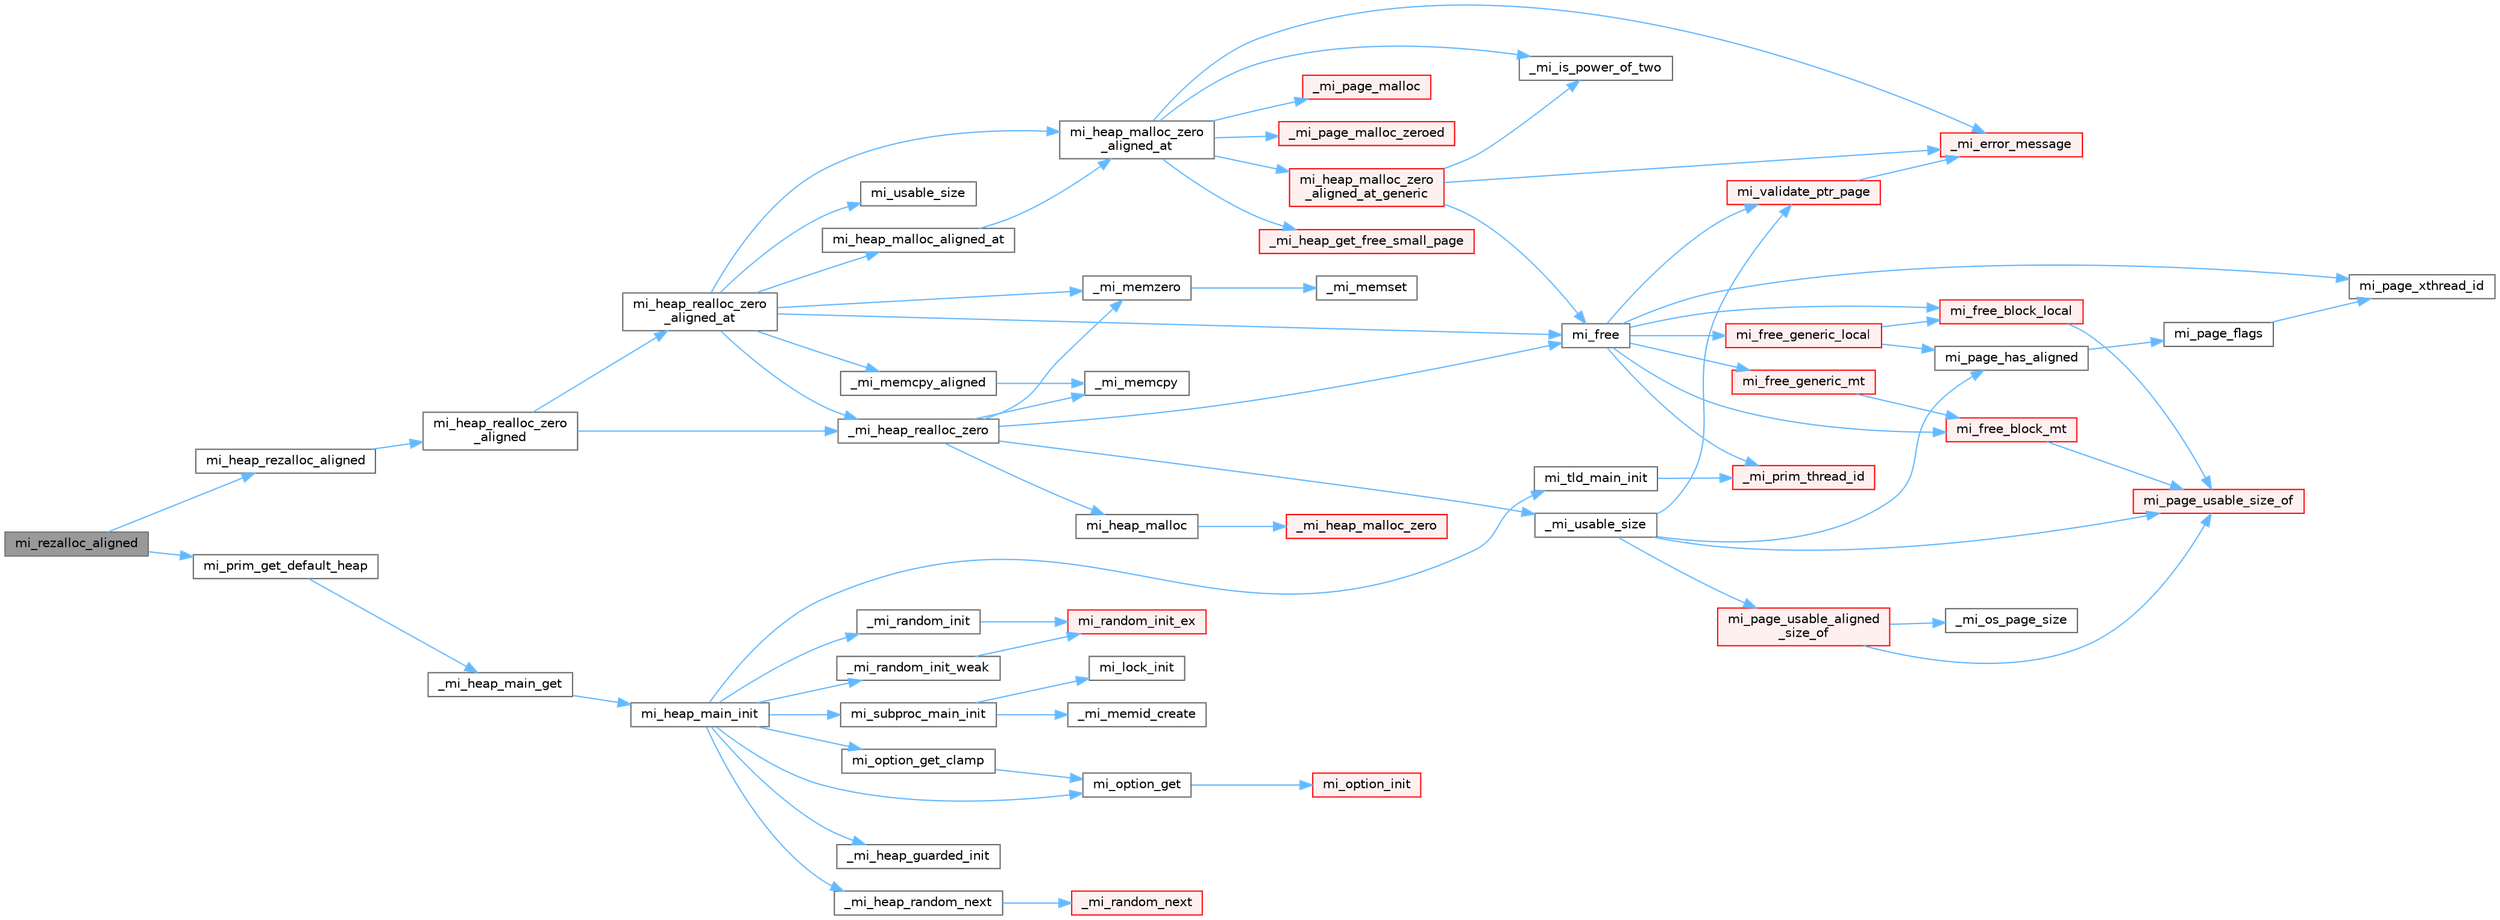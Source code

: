 digraph "mi_rezalloc_aligned"
{
 // LATEX_PDF_SIZE
  bgcolor="transparent";
  edge [fontname=Helvetica,fontsize=10,labelfontname=Helvetica,labelfontsize=10];
  node [fontname=Helvetica,fontsize=10,shape=box,height=0.2,width=0.4];
  rankdir="LR";
  Node1 [id="Node000001",label="mi_rezalloc_aligned",height=0.2,width=0.4,color="gray40", fillcolor="grey60", style="filled", fontcolor="black",tooltip=" "];
  Node1 -> Node2 [id="edge70_Node000001_Node000002",color="steelblue1",style="solid",tooltip=" "];
  Node2 [id="Node000002",label="mi_heap_rezalloc_aligned",height=0.2,width=0.4,color="grey40", fillcolor="white", style="filled",URL="$group__zeroinit.html#ga5129f6dc46ee1613d918820a8a0533a7",tooltip=" "];
  Node2 -> Node3 [id="edge71_Node000002_Node000003",color="steelblue1",style="solid",tooltip=" "];
  Node3 [id="Node000003",label="mi_heap_realloc_zero\l_aligned",height=0.2,width=0.4,color="grey40", fillcolor="white", style="filled",URL="$alloc-aligned_8c.html#a81c84c48c50ef87aef64267e1dfaee6d",tooltip=" "];
  Node3 -> Node4 [id="edge72_Node000003_Node000004",color="steelblue1",style="solid",tooltip=" "];
  Node4 [id="Node000004",label="_mi_heap_realloc_zero",height=0.2,width=0.4,color="grey40", fillcolor="white", style="filled",URL="$alloc_8c.html#aa0a502a8b4b3af96fbc3bc6a0cf2e092",tooltip=" "];
  Node4 -> Node5 [id="edge73_Node000004_Node000005",color="steelblue1",style="solid",tooltip=" "];
  Node5 [id="Node000005",label="_mi_memcpy",height=0.2,width=0.4,color="grey40", fillcolor="white", style="filled",URL="$_e_a_s_t_l_2packages_2mimalloc_2include_2mimalloc_2internal_8h.html#aced8405f24c39af46117066bb1633924",tooltip=" "];
  Node4 -> Node6 [id="edge74_Node000004_Node000006",color="steelblue1",style="solid",tooltip=" "];
  Node6 [id="Node000006",label="_mi_memzero",height=0.2,width=0.4,color="grey40", fillcolor="white", style="filled",URL="$_e_a_s_t_l_2packages_2mimalloc_2include_2mimalloc_2internal_8h.html#a621a19b2339e1a1d23f8bc1a96eb3b54",tooltip=" "];
  Node6 -> Node7 [id="edge75_Node000006_Node000007",color="steelblue1",style="solid",tooltip=" "];
  Node7 [id="Node000007",label="_mi_memset",height=0.2,width=0.4,color="grey40", fillcolor="white", style="filled",URL="$_e_a_s_t_l_2packages_2mimalloc_2include_2mimalloc_2internal_8h.html#ae042f084f894809035813d45e3c43561",tooltip=" "];
  Node4 -> Node8 [id="edge76_Node000004_Node000008",color="steelblue1",style="solid",tooltip=" "];
  Node8 [id="Node000008",label="_mi_usable_size",height=0.2,width=0.4,color="grey40", fillcolor="white", style="filled",URL="$free_8c.html#ad2304b1ed3a49b8c20e550c060d5627d",tooltip=" "];
  Node8 -> Node9 [id="edge77_Node000008_Node000009",color="steelblue1",style="solid",tooltip=" "];
  Node9 [id="Node000009",label="mi_page_has_aligned",height=0.2,width=0.4,color="grey40", fillcolor="white", style="filled",URL="$_e_a_s_t_l_2packages_2mimalloc_2include_2mimalloc_2internal_8h.html#ae0b5641b1e2fabf59c84685e08520852",tooltip=" "];
  Node9 -> Node10 [id="edge78_Node000009_Node000010",color="steelblue1",style="solid",tooltip=" "];
  Node10 [id="Node000010",label="mi_page_flags",height=0.2,width=0.4,color="grey40", fillcolor="white", style="filled",URL="$_e_a_s_t_l_2packages_2mimalloc_2include_2mimalloc_2internal_8h.html#a3d26e50ecf7ae2045d2a6dc69c3c30c8",tooltip=" "];
  Node10 -> Node11 [id="edge79_Node000010_Node000011",color="steelblue1",style="solid",tooltip=" "];
  Node11 [id="Node000011",label="mi_page_xthread_id",height=0.2,width=0.4,color="grey40", fillcolor="white", style="filled",URL="$_e_a_s_t_l_2packages_2mimalloc_2include_2mimalloc_2internal_8h.html#af15a53be4fb9aa00af3c25632b1b1dac",tooltip=" "];
  Node8 -> Node12 [id="edge80_Node000008_Node000012",color="steelblue1",style="solid",tooltip=" "];
  Node12 [id="Node000012",label="mi_page_usable_aligned\l_size_of",height=0.2,width=0.4,color="red", fillcolor="#FFF0F0", style="filled",URL="$free_8c.html#a85c1b5ab3965f4a581f194aa06d0cf45",tooltip=" "];
  Node12 -> Node13 [id="edge81_Node000012_Node000013",color="steelblue1",style="solid",tooltip=" "];
  Node13 [id="Node000013",label="_mi_os_page_size",height=0.2,width=0.4,color="grey40", fillcolor="white", style="filled",URL="$os_8c.html#a723e4c95209d4c6282b53317473e83d5",tooltip=" "];
  Node12 -> Node17 [id="edge82_Node000012_Node000017",color="steelblue1",style="solid",tooltip=" "];
  Node17 [id="Node000017",label="mi_page_usable_size_of",height=0.2,width=0.4,color="red", fillcolor="#FFF0F0", style="filled",URL="$free_8c.html#a26335e66b160c5319806a2e33f7b70e7",tooltip=" "];
  Node8 -> Node17 [id="edge83_Node000008_Node000017",color="steelblue1",style="solid",tooltip=" "];
  Node8 -> Node19 [id="edge84_Node000008_Node000019",color="steelblue1",style="solid",tooltip=" "];
  Node19 [id="Node000019",label="mi_validate_ptr_page",height=0.2,width=0.4,color="red", fillcolor="#FFF0F0", style="filled",URL="$free_8c.html#a3c325fa47ff6342dca1b913607844b93",tooltip=" "];
  Node19 -> Node20 [id="edge85_Node000019_Node000020",color="steelblue1",style="solid",tooltip=" "];
  Node20 [id="Node000020",label="_mi_error_message",height=0.2,width=0.4,color="red", fillcolor="#FFF0F0", style="filled",URL="$options_8c.html#a2bebc073bcaac71658e57bb260c2e426",tooltip=" "];
  Node4 -> Node64 [id="edge86_Node000004_Node000064",color="steelblue1",style="solid",tooltip=" "];
  Node64 [id="Node000064",label="mi_free",height=0.2,width=0.4,color="grey40", fillcolor="white", style="filled",URL="$group__malloc.html#gaf2c7b89c327d1f60f59e68b9ea644d95",tooltip=" "];
  Node64 -> Node39 [id="edge87_Node000064_Node000039",color="steelblue1",style="solid",tooltip=" "];
  Node39 [id="Node000039",label="_mi_prim_thread_id",height=0.2,width=0.4,color="red", fillcolor="#FFF0F0", style="filled",URL="$prim_8h.html#a3875c92cbb791d0a7c69bc1fd2df6804",tooltip=" "];
  Node64 -> Node65 [id="edge88_Node000064_Node000065",color="steelblue1",style="solid",tooltip=" "];
  Node65 [id="Node000065",label="mi_free_block_local",height=0.2,width=0.4,color="red", fillcolor="#FFF0F0", style="filled",URL="$free_8c.html#a4ea336aeb08fb4786186f6087a751d3c",tooltip=" "];
  Node65 -> Node17 [id="edge89_Node000065_Node000017",color="steelblue1",style="solid",tooltip=" "];
  Node64 -> Node267 [id="edge90_Node000064_Node000267",color="steelblue1",style="solid",tooltip=" "];
  Node267 [id="Node000267",label="mi_free_block_mt",height=0.2,width=0.4,color="red", fillcolor="#FFF0F0", style="filled",URL="$free_8c.html#af5ffcf95b8bfc34e499ae3b203e72475",tooltip=" "];
  Node267 -> Node17 [id="edge91_Node000267_Node000017",color="steelblue1",style="solid",tooltip=" "];
  Node64 -> Node330 [id="edge92_Node000064_Node000330",color="steelblue1",style="solid",tooltip=" "];
  Node330 [id="Node000330",label="mi_free_generic_local",height=0.2,width=0.4,color="red", fillcolor="#FFF0F0", style="filled",URL="$free_8c.html#a2e61936ec89160d051a72f0d1f95424f",tooltip=" "];
  Node330 -> Node65 [id="edge93_Node000330_Node000065",color="steelblue1",style="solid",tooltip=" "];
  Node330 -> Node9 [id="edge94_Node000330_Node000009",color="steelblue1",style="solid",tooltip=" "];
  Node64 -> Node332 [id="edge95_Node000064_Node000332",color="steelblue1",style="solid",tooltip=" "];
  Node332 [id="Node000332",label="mi_free_generic_mt",height=0.2,width=0.4,color="red", fillcolor="#FFF0F0", style="filled",URL="$free_8c.html#acc3316883c1cf74f78cb41e5d1b46ced",tooltip=" "];
  Node332 -> Node267 [id="edge96_Node000332_Node000267",color="steelblue1",style="solid",tooltip=" "];
  Node64 -> Node11 [id="edge97_Node000064_Node000011",color="steelblue1",style="solid",tooltip=" "];
  Node64 -> Node19 [id="edge98_Node000064_Node000019",color="steelblue1",style="solid",tooltip=" "];
  Node4 -> Node333 [id="edge99_Node000004_Node000333",color="steelblue1",style="solid",tooltip=" "];
  Node333 [id="Node000333",label="mi_heap_malloc",height=0.2,width=0.4,color="grey40", fillcolor="white", style="filled",URL="$group__heap.html#gab374e206c7034e0d899fb934e4f4a863",tooltip=" "];
  Node333 -> Node334 [id="edge100_Node000333_Node000334",color="steelblue1",style="solid",tooltip=" "];
  Node334 [id="Node000334",label="_mi_heap_malloc_zero",height=0.2,width=0.4,color="red", fillcolor="#FFF0F0", style="filled",URL="$alloc_8c.html#a4f6dd9bc8d4e47e98566ee77883d703e",tooltip=" "];
  Node3 -> Node486 [id="edge101_Node000003_Node000486",color="steelblue1",style="solid",tooltip=" "];
  Node486 [id="Node000486",label="mi_heap_realloc_zero\l_aligned_at",height=0.2,width=0.4,color="grey40", fillcolor="white", style="filled",URL="$alloc-aligned_8c.html#a1c31e7f7df144e6496e627272467f8cf",tooltip=" "];
  Node486 -> Node4 [id="edge102_Node000486_Node000004",color="steelblue1",style="solid",tooltip=" "];
  Node486 -> Node445 [id="edge103_Node000486_Node000445",color="steelblue1",style="solid",tooltip=" "];
  Node445 [id="Node000445",label="_mi_memcpy_aligned",height=0.2,width=0.4,color="grey40", fillcolor="white", style="filled",URL="$_e_a_s_t_l_2packages_2mimalloc_2include_2mimalloc_2internal_8h.html#a4dbcd4c6bee50fa4a3fb4b5e2a8d1438",tooltip=" "];
  Node445 -> Node5 [id="edge104_Node000445_Node000005",color="steelblue1",style="solid",tooltip=" "];
  Node486 -> Node6 [id="edge105_Node000486_Node000006",color="steelblue1",style="solid",tooltip=" "];
  Node486 -> Node64 [id="edge106_Node000486_Node000064",color="steelblue1",style="solid",tooltip=" "];
  Node486 -> Node487 [id="edge107_Node000486_Node000487",color="steelblue1",style="solid",tooltip=" "];
  Node487 [id="Node000487",label="mi_heap_malloc_aligned_at",height=0.2,width=0.4,color="grey40", fillcolor="white", style="filled",URL="$group__heap.html#gae7ffc045c3996497a7f3a5f6fe7b8aaa",tooltip=" "];
  Node487 -> Node488 [id="edge108_Node000487_Node000488",color="steelblue1",style="solid",tooltip=" "];
  Node488 [id="Node000488",label="mi_heap_malloc_zero\l_aligned_at",height=0.2,width=0.4,color="grey40", fillcolor="white", style="filled",URL="$alloc-aligned_8c.html#a5a91c01df4ee03f2157157434e535648",tooltip=" "];
  Node488 -> Node20 [id="edge109_Node000488_Node000020",color="steelblue1",style="solid",tooltip=" "];
  Node488 -> Node484 [id="edge110_Node000488_Node000484",color="steelblue1",style="solid",tooltip=" "];
  Node484 [id="Node000484",label="_mi_heap_get_free_small_page",height=0.2,width=0.4,color="red", fillcolor="#FFF0F0", style="filled",URL="$_e_a_s_t_l_2packages_2mimalloc_2include_2mimalloc_2internal_8h.html#a5ab9d8fb17d6213eb9789008e8d69ac1",tooltip=" "];
  Node488 -> Node210 [id="edge111_Node000488_Node000210",color="steelblue1",style="solid",tooltip=" "];
  Node210 [id="Node000210",label="_mi_is_power_of_two",height=0.2,width=0.4,color="grey40", fillcolor="white", style="filled",URL="$_e_a_s_t_l_2packages_2mimalloc_2include_2mimalloc_2internal_8h.html#ac46068515202fb9642f6b2610836bd82",tooltip=" "];
  Node488 -> Node338 [id="edge112_Node000488_Node000338",color="steelblue1",style="solid",tooltip=" "];
  Node338 [id="Node000338",label="_mi_page_malloc",height=0.2,width=0.4,color="red", fillcolor="#FFF0F0", style="filled",URL="$alloc_8c.html#a97c32575c2b27f4dc75af2429c45819d",tooltip=" "];
  Node488 -> Node489 [id="edge113_Node000488_Node000489",color="steelblue1",style="solid",tooltip=" "];
  Node489 [id="Node000489",label="_mi_page_malloc_zeroed",height=0.2,width=0.4,color="red", fillcolor="#FFF0F0", style="filled",URL="$alloc_8c.html#adfd7ea63bc22fb012fb1b5ddcb0253d9",tooltip=" "];
  Node488 -> Node490 [id="edge114_Node000488_Node000490",color="steelblue1",style="solid",tooltip=" "];
  Node490 [id="Node000490",label="mi_heap_malloc_zero\l_aligned_at_generic",height=0.2,width=0.4,color="red", fillcolor="#FFF0F0", style="filled",URL="$alloc-aligned_8c.html#af2d93c20264f100910f38ae10bd6e9d8",tooltip=" "];
  Node490 -> Node20 [id="edge115_Node000490_Node000020",color="steelblue1",style="solid",tooltip=" "];
  Node490 -> Node210 [id="edge116_Node000490_Node000210",color="steelblue1",style="solid",tooltip=" "];
  Node490 -> Node64 [id="edge117_Node000490_Node000064",color="steelblue1",style="solid",tooltip=" "];
  Node486 -> Node488 [id="edge118_Node000486_Node000488",color="steelblue1",style="solid",tooltip=" "];
  Node486 -> Node485 [id="edge119_Node000486_Node000485",color="steelblue1",style="solid",tooltip=" "];
  Node485 [id="Node000485",label="mi_usable_size",height=0.2,width=0.4,color="grey40", fillcolor="white", style="filled",URL="$group__extended.html#ga089c859d9eddc5f9b4bd946cd53cebee",tooltip=" "];
  Node1 -> Node277 [id="edge120_Node000001_Node000277",color="steelblue1",style="solid",tooltip=" "];
  Node277 [id="Node000277",label="mi_prim_get_default_heap",height=0.2,width=0.4,color="grey40", fillcolor="white", style="filled",URL="$prim_8h.html#a986e62564728229db3ccecbd6e97fd98",tooltip=" "];
  Node277 -> Node278 [id="edge121_Node000277_Node000278",color="steelblue1",style="solid",tooltip=" "];
  Node278 [id="Node000278",label="_mi_heap_main_get",height=0.2,width=0.4,color="grey40", fillcolor="white", style="filled",URL="$_e_a_s_t_l_2packages_2mimalloc_2src_2init_8c.html#a1feeb4148fb048caf23361152895a55c",tooltip=" "];
  Node278 -> Node279 [id="edge122_Node000278_Node000279",color="steelblue1",style="solid",tooltip=" "];
  Node279 [id="Node000279",label="mi_heap_main_init",height=0.2,width=0.4,color="grey40", fillcolor="white", style="filled",URL="$_e_a_s_t_l_2packages_2mimalloc_2src_2init_8c.html#a5d8b12ae7942ecf3eb4e8ffd313a263a",tooltip=" "];
  Node279 -> Node280 [id="edge123_Node000279_Node000280",color="steelblue1",style="solid",tooltip=" "];
  Node280 [id="Node000280",label="_mi_heap_guarded_init",height=0.2,width=0.4,color="grey40", fillcolor="white", style="filled",URL="$_e_a_s_t_l_2packages_2mimalloc_2src_2init_8c.html#a70e3672a1e08dcb5e7e311d403693394",tooltip=" "];
  Node279 -> Node281 [id="edge124_Node000279_Node000281",color="steelblue1",style="solid",tooltip=" "];
  Node281 [id="Node000281",label="_mi_heap_random_next",height=0.2,width=0.4,color="grey40", fillcolor="white", style="filled",URL="$heap_8c.html#a68ddb5f2c595ea9d4e8d450342b4713c",tooltip=" "];
  Node281 -> Node282 [id="edge125_Node000281_Node000282",color="steelblue1",style="solid",tooltip=" "];
  Node282 [id="Node000282",label="_mi_random_next",height=0.2,width=0.4,color="red", fillcolor="#FFF0F0", style="filled",URL="$random_8c.html#ae7c0ab020aad85edd43240680cc4f76e",tooltip=" "];
  Node279 -> Node287 [id="edge126_Node000279_Node000287",color="steelblue1",style="solid",tooltip=" "];
  Node287 [id="Node000287",label="_mi_random_init",height=0.2,width=0.4,color="grey40", fillcolor="white", style="filled",URL="$random_8c.html#aca9dc8a900f1b727e326063778b2eee1",tooltip=" "];
  Node287 -> Node288 [id="edge127_Node000287_Node000288",color="steelblue1",style="solid",tooltip=" "];
  Node288 [id="Node000288",label="mi_random_init_ex",height=0.2,width=0.4,color="red", fillcolor="#FFF0F0", style="filled",URL="$random_8c.html#ab23662b29a587205a8f597fa5a2e1de6",tooltip=" "];
  Node279 -> Node296 [id="edge128_Node000279_Node000296",color="steelblue1",style="solid",tooltip=" "];
  Node296 [id="Node000296",label="_mi_random_init_weak",height=0.2,width=0.4,color="grey40", fillcolor="white", style="filled",URL="$random_8c.html#a6bfdbdbf180aa56ff5697e0f2e3ca49a",tooltip=" "];
  Node296 -> Node288 [id="edge129_Node000296_Node000288",color="steelblue1",style="solid",tooltip=" "];
  Node279 -> Node23 [id="edge130_Node000279_Node000023",color="steelblue1",style="solid",tooltip=" "];
  Node23 [id="Node000023",label="mi_option_get",height=0.2,width=0.4,color="grey40", fillcolor="white", style="filled",URL="$group__options.html#ga7e8af195cc81d3fa64ccf2662caa565a",tooltip=" "];
  Node23 -> Node24 [id="edge131_Node000023_Node000024",color="steelblue1",style="solid",tooltip=" "];
  Node24 [id="Node000024",label="mi_option_init",height=0.2,width=0.4,color="red", fillcolor="#FFF0F0", style="filled",URL="$options_8c.html#a61970c5b942f29a5dea8a39742421cfe",tooltip=" "];
  Node279 -> Node224 [id="edge132_Node000279_Node000224",color="steelblue1",style="solid",tooltip=" "];
  Node224 [id="Node000224",label="mi_option_get_clamp",height=0.2,width=0.4,color="grey40", fillcolor="white", style="filled",URL="$group__options.html#ga96ad9c406338bd314cfe878cfc9bf723",tooltip=" "];
  Node224 -> Node23 [id="edge133_Node000224_Node000023",color="steelblue1",style="solid",tooltip=" "];
  Node279 -> Node297 [id="edge134_Node000279_Node000297",color="steelblue1",style="solid",tooltip=" "];
  Node297 [id="Node000297",label="mi_subproc_main_init",height=0.2,width=0.4,color="grey40", fillcolor="white", style="filled",URL="$_e_a_s_t_l_2packages_2mimalloc_2src_2init_8c.html#a51b6f4fa5d8cbde3881bf41e2a9d7a73",tooltip=" "];
  Node297 -> Node205 [id="edge135_Node000297_Node000205",color="steelblue1",style="solid",tooltip=" "];
  Node205 [id="Node000205",label="_mi_memid_create",height=0.2,width=0.4,color="grey40", fillcolor="white", style="filled",URL="$_e_a_s_t_l_2packages_2mimalloc_2include_2mimalloc_2internal_8h.html#a666352100ead3b22c4cd8ac803b1b1f8",tooltip=" "];
  Node297 -> Node298 [id="edge136_Node000297_Node000298",color="steelblue1",style="solid",tooltip=" "];
  Node298 [id="Node000298",label="mi_lock_init",height=0.2,width=0.4,color="grey40", fillcolor="white", style="filled",URL="$_e_a_s_t_l_2packages_2mimalloc_2include_2mimalloc_2atomic_8h.html#a0aad6b1ce67a3a8f2c712d86cadc125e",tooltip=" "];
  Node279 -> Node299 [id="edge137_Node000279_Node000299",color="steelblue1",style="solid",tooltip=" "];
  Node299 [id="Node000299",label="mi_tld_main_init",height=0.2,width=0.4,color="grey40", fillcolor="white", style="filled",URL="$_e_a_s_t_l_2packages_2mimalloc_2src_2init_8c.html#a5b314759773d0dc745240cdf90e7f1b0",tooltip=" "];
  Node299 -> Node39 [id="edge138_Node000299_Node000039",color="steelblue1",style="solid",tooltip=" "];
}

